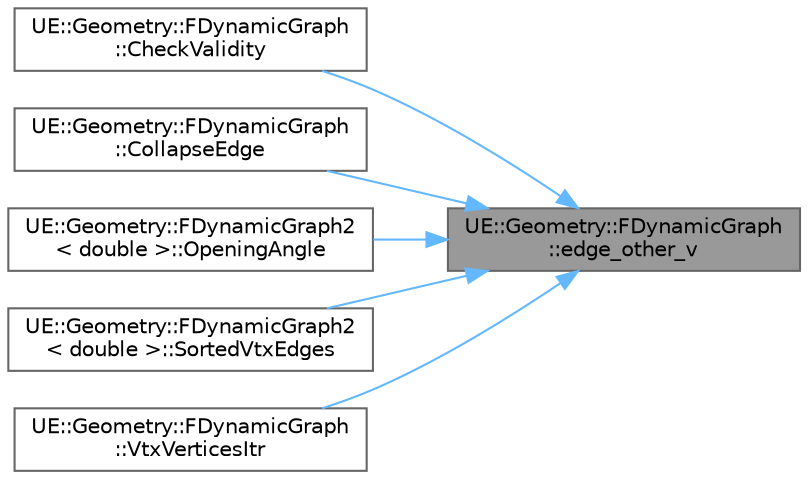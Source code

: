 digraph "UE::Geometry::FDynamicGraph::edge_other_v"
{
 // INTERACTIVE_SVG=YES
 // LATEX_PDF_SIZE
  bgcolor="transparent";
  edge [fontname=Helvetica,fontsize=10,labelfontname=Helvetica,labelfontsize=10];
  node [fontname=Helvetica,fontsize=10,shape=box,height=0.2,width=0.4];
  rankdir="RL";
  Node1 [id="Node000001",label="UE::Geometry::FDynamicGraph\l::edge_other_v",height=0.2,width=0.4,color="gray40", fillcolor="grey60", style="filled", fontcolor="black",tooltip=" "];
  Node1 -> Node2 [id="edge1_Node000001_Node000002",dir="back",color="steelblue1",style="solid",tooltip=" "];
  Node2 [id="Node000002",label="UE::Geometry::FDynamicGraph\l::CheckValidity",height=0.2,width=0.4,color="grey40", fillcolor="white", style="filled",URL="$d4/d80/classUE_1_1Geometry_1_1FDynamicGraph.html#a6f6f2e1c1213cb809a554fc285e1b756",tooltip="This function checks that the graph is well-formed, ie all internal data structures are consistent."];
  Node1 -> Node3 [id="edge2_Node000001_Node000003",dir="back",color="steelblue1",style="solid",tooltip=" "];
  Node3 [id="Node000003",label="UE::Geometry::FDynamicGraph\l::CollapseEdge",height=0.2,width=0.4,color="grey40", fillcolor="white", style="filled",URL="$d4/d80/classUE_1_1Geometry_1_1FDynamicGraph.html#adcd31e867c403c832697cf4053aad137",tooltip=" "];
  Node1 -> Node4 [id="edge3_Node000001_Node000004",dir="back",color="steelblue1",style="solid",tooltip=" "];
  Node4 [id="Node000004",label="UE::Geometry::FDynamicGraph2\l\< double \>::OpeningAngle",height=0.2,width=0.4,color="grey40", fillcolor="white", style="filled",URL="$d5/d56/classUE_1_1Geometry_1_1FDynamicGraph2.html#a08a1606c6dd0021eb4dd8a3933336240",tooltip=" "];
  Node1 -> Node5 [id="edge4_Node000001_Node000005",dir="back",color="steelblue1",style="solid",tooltip=" "];
  Node5 [id="Node000005",label="UE::Geometry::FDynamicGraph2\l\< double \>::SortedVtxEdges",height=0.2,width=0.4,color="grey40", fillcolor="white", style="filled",URL="$d5/d56/classUE_1_1Geometry_1_1FDynamicGraph2.html#a78159b11e66780b0be00136e93e13ba8",tooltip=" "];
  Node1 -> Node6 [id="edge5_Node000001_Node000006",dir="back",color="steelblue1",style="solid",tooltip=" "];
  Node6 [id="Node000006",label="UE::Geometry::FDynamicGraph\l::VtxVerticesItr",height=0.2,width=0.4,color="grey40", fillcolor="white", style="filled",URL="$d4/d80/classUE_1_1Geometry_1_1FDynamicGraph.html#af990114c746c2ec194df18e4f9c59c4c",tooltip="Enumerate \"other\" vertices of edges connected to vertex (i.e."];
}

